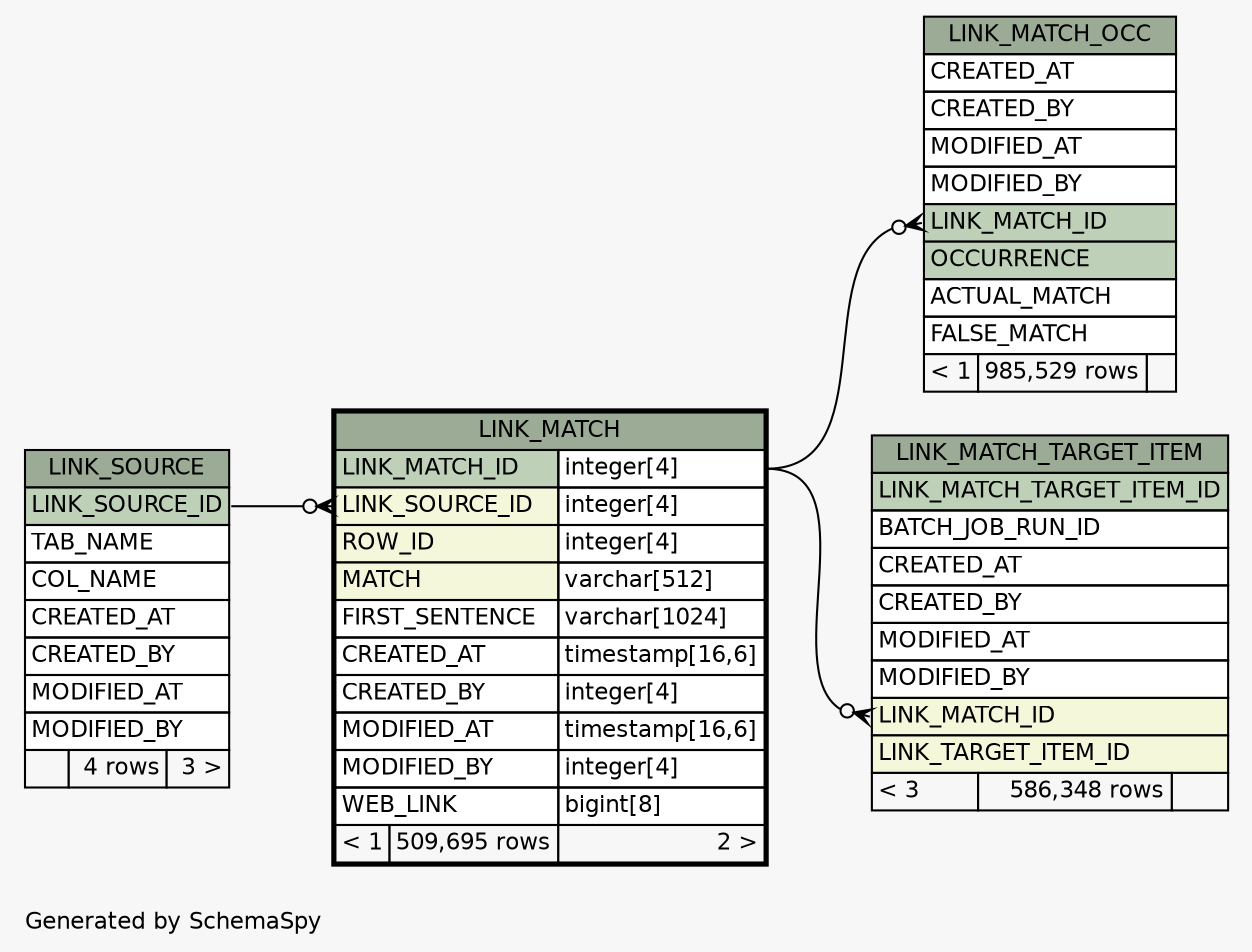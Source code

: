 // dot 2.38.0 on Windows 10 10.0
// SchemaSpy rev Unknown
digraph "oneDegreeRelationshipsDiagram" {
  graph [
    rankdir="RL"
    bgcolor="#f7f7f7"
    label="\nGenerated by SchemaSpy"
    labeljust="l"
    nodesep="0.18"
    ranksep="0.46"
    fontname="Helvetica"
    fontsize="11"
  ];
  node [
    fontname="Helvetica"
    fontsize="11"
    shape="plaintext"
  ];
  edge [
    arrowsize="0.8"
  ];
  "LINK_MATCH":"LINK_SOURCE_ID":w -> "LINK_SOURCE":"LINK_SOURCE_ID":e [arrowhead=none dir=back arrowtail=crowodot];
  "LINK_MATCH_OCC":"LINK_MATCH_ID":w -> "LINK_MATCH":"LINK_MATCH_ID.type":e [arrowhead=none dir=back arrowtail=crowodot];
  "LINK_MATCH_TARGET_ITEM":"LINK_MATCH_ID":w -> "LINK_MATCH":"LINK_MATCH_ID.type":e [arrowhead=none dir=back arrowtail=crowodot];
  "LINK_MATCH" [
    label=<
    <TABLE BORDER="2" CELLBORDER="1" CELLSPACING="0" BGCOLOR="#ffffff">
      <TR><TD COLSPAN="3" BGCOLOR="#9bab96" ALIGN="CENTER">LINK_MATCH</TD></TR>
      <TR><TD PORT="LINK_MATCH_ID" COLSPAN="2" BGCOLOR="#bed1b8" ALIGN="LEFT">LINK_MATCH_ID</TD><TD PORT="LINK_MATCH_ID.type" ALIGN="LEFT">integer[4]</TD></TR>
      <TR><TD PORT="LINK_SOURCE_ID" COLSPAN="2" BGCOLOR="#f4f7da" ALIGN="LEFT">LINK_SOURCE_ID</TD><TD PORT="LINK_SOURCE_ID.type" ALIGN="LEFT">integer[4]</TD></TR>
      <TR><TD PORT="ROW_ID" COLSPAN="2" BGCOLOR="#f4f7da" ALIGN="LEFT">ROW_ID</TD><TD PORT="ROW_ID.type" ALIGN="LEFT">integer[4]</TD></TR>
      <TR><TD PORT="MATCH" COLSPAN="2" BGCOLOR="#f4f7da" ALIGN="LEFT">MATCH</TD><TD PORT="MATCH.type" ALIGN="LEFT">varchar[512]</TD></TR>
      <TR><TD PORT="FIRST_SENTENCE" COLSPAN="2" ALIGN="LEFT">FIRST_SENTENCE</TD><TD PORT="FIRST_SENTENCE.type" ALIGN="LEFT">varchar[1024]</TD></TR>
      <TR><TD PORT="CREATED_AT" COLSPAN="2" ALIGN="LEFT">CREATED_AT</TD><TD PORT="CREATED_AT.type" ALIGN="LEFT">timestamp[16,6]</TD></TR>
      <TR><TD PORT="CREATED_BY" COLSPAN="2" ALIGN="LEFT">CREATED_BY</TD><TD PORT="CREATED_BY.type" ALIGN="LEFT">integer[4]</TD></TR>
      <TR><TD PORT="MODIFIED_AT" COLSPAN="2" ALIGN="LEFT">MODIFIED_AT</TD><TD PORT="MODIFIED_AT.type" ALIGN="LEFT">timestamp[16,6]</TD></TR>
      <TR><TD PORT="MODIFIED_BY" COLSPAN="2" ALIGN="LEFT">MODIFIED_BY</TD><TD PORT="MODIFIED_BY.type" ALIGN="LEFT">integer[4]</TD></TR>
      <TR><TD PORT="WEB_LINK" COLSPAN="2" ALIGN="LEFT">WEB_LINK</TD><TD PORT="WEB_LINK.type" ALIGN="LEFT">bigint[8]</TD></TR>
      <TR><TD ALIGN="LEFT" BGCOLOR="#f7f7f7">&lt; 1</TD><TD ALIGN="RIGHT" BGCOLOR="#f7f7f7">509,695 rows</TD><TD ALIGN="RIGHT" BGCOLOR="#f7f7f7">2 &gt;</TD></TR>
    </TABLE>>
    URL="LINK_MATCH.html"
    tooltip="LINK_MATCH"
  ];
  "LINK_MATCH_OCC" [
    label=<
    <TABLE BORDER="0" CELLBORDER="1" CELLSPACING="0" BGCOLOR="#ffffff">
      <TR><TD COLSPAN="3" BGCOLOR="#9bab96" ALIGN="CENTER">LINK_MATCH_OCC</TD></TR>
      <TR><TD PORT="CREATED_AT" COLSPAN="3" ALIGN="LEFT">CREATED_AT</TD></TR>
      <TR><TD PORT="CREATED_BY" COLSPAN="3" ALIGN="LEFT">CREATED_BY</TD></TR>
      <TR><TD PORT="MODIFIED_AT" COLSPAN="3" ALIGN="LEFT">MODIFIED_AT</TD></TR>
      <TR><TD PORT="MODIFIED_BY" COLSPAN="3" ALIGN="LEFT">MODIFIED_BY</TD></TR>
      <TR><TD PORT="LINK_MATCH_ID" COLSPAN="3" BGCOLOR="#bed1b8" ALIGN="LEFT">LINK_MATCH_ID</TD></TR>
      <TR><TD PORT="OCCURRENCE" COLSPAN="3" BGCOLOR="#bed1b8" ALIGN="LEFT">OCCURRENCE</TD></TR>
      <TR><TD PORT="ACTUAL_MATCH" COLSPAN="3" ALIGN="LEFT">ACTUAL_MATCH</TD></TR>
      <TR><TD PORT="FALSE_MATCH" COLSPAN="3" ALIGN="LEFT">FALSE_MATCH</TD></TR>
      <TR><TD ALIGN="LEFT" BGCOLOR="#f7f7f7">&lt; 1</TD><TD ALIGN="RIGHT" BGCOLOR="#f7f7f7">985,529 rows</TD><TD ALIGN="RIGHT" BGCOLOR="#f7f7f7">  </TD></TR>
    </TABLE>>
    URL="LINK_MATCH_OCC.html"
    tooltip="LINK_MATCH_OCC"
  ];
  "LINK_MATCH_TARGET_ITEM" [
    label=<
    <TABLE BORDER="0" CELLBORDER="1" CELLSPACING="0" BGCOLOR="#ffffff">
      <TR><TD COLSPAN="3" BGCOLOR="#9bab96" ALIGN="CENTER">LINK_MATCH_TARGET_ITEM</TD></TR>
      <TR><TD PORT="LINK_MATCH_TARGET_ITEM_ID" COLSPAN="3" BGCOLOR="#bed1b8" ALIGN="LEFT">LINK_MATCH_TARGET_ITEM_ID</TD></TR>
      <TR><TD PORT="BATCH_JOB_RUN_ID" COLSPAN="3" ALIGN="LEFT">BATCH_JOB_RUN_ID</TD></TR>
      <TR><TD PORT="CREATED_AT" COLSPAN="3" ALIGN="LEFT">CREATED_AT</TD></TR>
      <TR><TD PORT="CREATED_BY" COLSPAN="3" ALIGN="LEFT">CREATED_BY</TD></TR>
      <TR><TD PORT="MODIFIED_AT" COLSPAN="3" ALIGN="LEFT">MODIFIED_AT</TD></TR>
      <TR><TD PORT="MODIFIED_BY" COLSPAN="3" ALIGN="LEFT">MODIFIED_BY</TD></TR>
      <TR><TD PORT="LINK_MATCH_ID" COLSPAN="3" BGCOLOR="#f4f7da" ALIGN="LEFT">LINK_MATCH_ID</TD></TR>
      <TR><TD PORT="LINK_TARGET_ITEM_ID" COLSPAN="3" BGCOLOR="#f4f7da" ALIGN="LEFT">LINK_TARGET_ITEM_ID</TD></TR>
      <TR><TD ALIGN="LEFT" BGCOLOR="#f7f7f7">&lt; 3</TD><TD ALIGN="RIGHT" BGCOLOR="#f7f7f7">586,348 rows</TD><TD ALIGN="RIGHT" BGCOLOR="#f7f7f7">  </TD></TR>
    </TABLE>>
    URL="LINK_MATCH_TARGET_ITEM.html"
    tooltip="LINK_MATCH_TARGET_ITEM"
  ];
  "LINK_SOURCE" [
    label=<
    <TABLE BORDER="0" CELLBORDER="1" CELLSPACING="0" BGCOLOR="#ffffff">
      <TR><TD COLSPAN="3" BGCOLOR="#9bab96" ALIGN="CENTER">LINK_SOURCE</TD></TR>
      <TR><TD PORT="LINK_SOURCE_ID" COLSPAN="3" BGCOLOR="#bed1b8" ALIGN="LEFT">LINK_SOURCE_ID</TD></TR>
      <TR><TD PORT="TAB_NAME" COLSPAN="3" ALIGN="LEFT">TAB_NAME</TD></TR>
      <TR><TD PORT="COL_NAME" COLSPAN="3" ALIGN="LEFT">COL_NAME</TD></TR>
      <TR><TD PORT="CREATED_AT" COLSPAN="3" ALIGN="LEFT">CREATED_AT</TD></TR>
      <TR><TD PORT="CREATED_BY" COLSPAN="3" ALIGN="LEFT">CREATED_BY</TD></TR>
      <TR><TD PORT="MODIFIED_AT" COLSPAN="3" ALIGN="LEFT">MODIFIED_AT</TD></TR>
      <TR><TD PORT="MODIFIED_BY" COLSPAN="3" ALIGN="LEFT">MODIFIED_BY</TD></TR>
      <TR><TD ALIGN="LEFT" BGCOLOR="#f7f7f7">  </TD><TD ALIGN="RIGHT" BGCOLOR="#f7f7f7">4 rows</TD><TD ALIGN="RIGHT" BGCOLOR="#f7f7f7">3 &gt;</TD></TR>
    </TABLE>>
    URL="LINK_SOURCE.html"
    tooltip="LINK_SOURCE"
  ];
}
